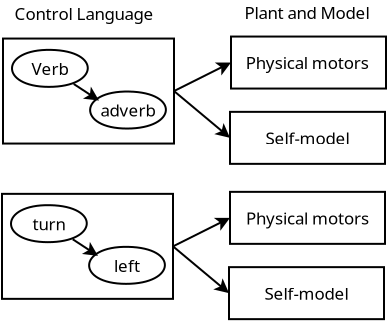 <?xml version="1.0" encoding="UTF-8"?>
<dia:diagram xmlns:dia="http://www.lysator.liu.se/~alla/dia/">
  <dia:layer name="Background" visible="true" active="true">
    <dia:group>
      <dia:group>
        <dia:object type="Standard - Box" version="0" id="O0">
          <dia:attribute name="obj_pos">
            <dia:point val="13.15,2.2"/>
          </dia:attribute>
          <dia:attribute name="obj_bb">
            <dia:rectangle val="13.1,2.15;20.95,4.85"/>
          </dia:attribute>
          <dia:attribute name="elem_corner">
            <dia:point val="13.15,2.2"/>
          </dia:attribute>
          <dia:attribute name="elem_width">
            <dia:real val="7.75"/>
          </dia:attribute>
          <dia:attribute name="elem_height">
            <dia:real val="2.6"/>
          </dia:attribute>
          <dia:attribute name="show_background">
            <dia:boolean val="true"/>
          </dia:attribute>
        </dia:object>
        <dia:object type="Standard - Text" version="1" id="O1">
          <dia:attribute name="obj_pos">
            <dia:point val="17.025,3.5"/>
          </dia:attribute>
          <dia:attribute name="obj_bb">
            <dia:rectangle val="13.679,3.006;20.371,3.994"/>
          </dia:attribute>
          <dia:attribute name="text">
            <dia:composite type="text">
              <dia:attribute name="string">
                <dia:string>#Physical motors#</dia:string>
              </dia:attribute>
              <dia:attribute name="font">
                <dia:font family="sans" style="0" name="Helvetica"/>
              </dia:attribute>
              <dia:attribute name="height">
                <dia:real val="1.058"/>
              </dia:attribute>
              <dia:attribute name="pos">
                <dia:point val="17.025,3.794"/>
              </dia:attribute>
              <dia:attribute name="color">
                <dia:color val="#000000"/>
              </dia:attribute>
              <dia:attribute name="alignment">
                <dia:enum val="1"/>
              </dia:attribute>
            </dia:composite>
          </dia:attribute>
          <dia:attribute name="valign">
            <dia:enum val="2"/>
          </dia:attribute>
          <dia:connections>
            <dia:connection handle="0" to="O0" connection="8"/>
          </dia:connections>
        </dia:object>
      </dia:group>
      <dia:group>
        <dia:object type="Standard - Box" version="0" id="O2">
          <dia:attribute name="obj_pos">
            <dia:point val="13.1,5.965"/>
          </dia:attribute>
          <dia:attribute name="obj_bb">
            <dia:rectangle val="13.05,5.915;20.9,8.615"/>
          </dia:attribute>
          <dia:attribute name="elem_corner">
            <dia:point val="13.1,5.965"/>
          </dia:attribute>
          <dia:attribute name="elem_width">
            <dia:real val="7.75"/>
          </dia:attribute>
          <dia:attribute name="elem_height">
            <dia:real val="2.6"/>
          </dia:attribute>
          <dia:attribute name="show_background">
            <dia:boolean val="true"/>
          </dia:attribute>
        </dia:object>
        <dia:object type="Standard - Text" version="1" id="O3">
          <dia:attribute name="obj_pos">
            <dia:point val="16.975,7.265"/>
          </dia:attribute>
          <dia:attribute name="obj_bb">
            <dia:rectangle val="14.734,6.771;19.216,7.759"/>
          </dia:attribute>
          <dia:attribute name="text">
            <dia:composite type="text">
              <dia:attribute name="string">
                <dia:string>#Self-model#</dia:string>
              </dia:attribute>
              <dia:attribute name="font">
                <dia:font family="sans" style="0" name="Helvetica"/>
              </dia:attribute>
              <dia:attribute name="height">
                <dia:real val="1.058"/>
              </dia:attribute>
              <dia:attribute name="pos">
                <dia:point val="16.975,7.559"/>
              </dia:attribute>
              <dia:attribute name="color">
                <dia:color val="#000000"/>
              </dia:attribute>
              <dia:attribute name="alignment">
                <dia:enum val="1"/>
              </dia:attribute>
            </dia:composite>
          </dia:attribute>
          <dia:attribute name="valign">
            <dia:enum val="2"/>
          </dia:attribute>
          <dia:connections>
            <dia:connection handle="0" to="O2" connection="8"/>
          </dia:connections>
        </dia:object>
      </dia:group>
      <dia:object type="Standard - Line" version="0" id="O4">
        <dia:attribute name="obj_pos">
          <dia:point val="10.3,4.925"/>
        </dia:attribute>
        <dia:attribute name="obj_bb">
          <dia:rectangle val="10.233,3.43;13.25,4.992"/>
        </dia:attribute>
        <dia:attribute name="conn_endpoints">
          <dia:point val="10.3,4.925"/>
          <dia:point val="13.15,3.5"/>
        </dia:attribute>
        <dia:attribute name="numcp">
          <dia:int val="1"/>
        </dia:attribute>
        <dia:attribute name="end_arrow">
          <dia:enum val="22"/>
        </dia:attribute>
        <dia:attribute name="end_arrow_length">
          <dia:real val="0.5"/>
        </dia:attribute>
        <dia:attribute name="end_arrow_width">
          <dia:real val="0.5"/>
        </dia:attribute>
      </dia:object>
      <dia:object type="Standard - Line" version="0" id="O5">
        <dia:attribute name="obj_pos">
          <dia:point val="10.3,4.925"/>
        </dia:attribute>
        <dia:attribute name="obj_bb">
          <dia:rectangle val="10.23,4.855;13.186,7.337"/>
        </dia:attribute>
        <dia:attribute name="conn_endpoints">
          <dia:point val="10.3,4.925"/>
          <dia:point val="13.1,7.265"/>
        </dia:attribute>
        <dia:attribute name="numcp">
          <dia:int val="1"/>
        </dia:attribute>
        <dia:attribute name="end_arrow">
          <dia:enum val="22"/>
        </dia:attribute>
        <dia:attribute name="end_arrow_length">
          <dia:real val="0.5"/>
        </dia:attribute>
        <dia:attribute name="end_arrow_width">
          <dia:real val="0.5"/>
        </dia:attribute>
      </dia:object>
      <dia:group>
        <dia:object type="Standard - Box" version="0" id="O6">
          <dia:attribute name="obj_pos">
            <dia:point val="1.75,2.3"/>
          </dia:attribute>
          <dia:attribute name="obj_bb">
            <dia:rectangle val="1.7,2.25;10.35,7.6"/>
          </dia:attribute>
          <dia:attribute name="elem_corner">
            <dia:point val="1.75,2.3"/>
          </dia:attribute>
          <dia:attribute name="elem_width">
            <dia:real val="8.55"/>
          </dia:attribute>
          <dia:attribute name="elem_height">
            <dia:real val="5.25"/>
          </dia:attribute>
          <dia:attribute name="show_background">
            <dia:boolean val="true"/>
          </dia:attribute>
        </dia:object>
        <dia:object type="Standard - Beziergon" version="0" id="O7">
          <dia:attribute name="obj_pos">
            <dia:point val="8.05,4.95"/>
          </dia:attribute>
          <dia:attribute name="obj_bb">
            <dia:rectangle val="6.056,4.899;9.945,6.85"/>
          </dia:attribute>
          <dia:attribute name="bez_points">
            <dia:point val="8.05,4.95"/>
            <dia:point val="10.6,5"/>
            <dia:point val="10.45,6.8"/>
            <dia:point val="7.95,6.8"/>
            <dia:point val="5.45,6.8"/>
            <dia:point val="5.5,4.9"/>
          </dia:attribute>
          <dia:attribute name="corner_types">
            <dia:enum val="22103952"/>
            <dia:enum val="0"/>
            <dia:enum val="0"/>
          </dia:attribute>
          <dia:attribute name="show_background">
            <dia:boolean val="true"/>
          </dia:attribute>
        </dia:object>
        <dia:object type="Standard - Text" version="1" id="O8">
          <dia:attribute name="obj_pos">
            <dia:point val="8,5.875"/>
          </dia:attribute>
          <dia:attribute name="obj_bb">
            <dia:rectangle val="6.519,5.381;9.481,6.369"/>
          </dia:attribute>
          <dia:attribute name="text">
            <dia:composite type="text">
              <dia:attribute name="string">
                <dia:string>#adverb#</dia:string>
              </dia:attribute>
              <dia:attribute name="font">
                <dia:font family="sans" style="0" name="Helvetica"/>
              </dia:attribute>
              <dia:attribute name="height">
                <dia:real val="1.058"/>
              </dia:attribute>
              <dia:attribute name="pos">
                <dia:point val="8,6.169"/>
              </dia:attribute>
              <dia:attribute name="color">
                <dia:color val="#000000"/>
              </dia:attribute>
              <dia:attribute name="alignment">
                <dia:enum val="1"/>
              </dia:attribute>
            </dia:composite>
          </dia:attribute>
          <dia:attribute name="valign">
            <dia:enum val="2"/>
          </dia:attribute>
          <dia:connections>
            <dia:connection handle="0" to="O7" connection="4"/>
          </dia:connections>
        </dia:object>
        <dia:group>
          <dia:object type="Standard - Beziergon" version="0" id="O9">
            <dia:attribute name="obj_pos">
              <dia:point val="4.144,2.866"/>
            </dia:attribute>
            <dia:attribute name="obj_bb">
              <dia:rectangle val="2.15,2.815;6.039,4.766"/>
            </dia:attribute>
            <dia:attribute name="bez_points">
              <dia:point val="4.144,2.866"/>
              <dia:point val="6.694,2.916"/>
              <dia:point val="6.544,4.716"/>
              <dia:point val="4.044,4.716"/>
              <dia:point val="1.544,4.716"/>
              <dia:point val="1.594,2.816"/>
            </dia:attribute>
            <dia:attribute name="corner_types">
              <dia:enum val="22103952"/>
              <dia:enum val="0"/>
              <dia:enum val="0"/>
            </dia:attribute>
            <dia:attribute name="show_background">
              <dia:boolean val="true"/>
            </dia:attribute>
          </dia:object>
          <dia:object type="Standard - Text" version="1" id="O10">
            <dia:attribute name="obj_pos">
              <dia:point val="4.094,3.791"/>
            </dia:attribute>
            <dia:attribute name="obj_bb">
              <dia:rectangle val="3.134,3.297;5.054,4.285"/>
            </dia:attribute>
            <dia:attribute name="text">
              <dia:composite type="text">
                <dia:attribute name="string">
                  <dia:string>#Verb#</dia:string>
                </dia:attribute>
                <dia:attribute name="font">
                  <dia:font family="sans" style="0" name="Helvetica"/>
                </dia:attribute>
                <dia:attribute name="height">
                  <dia:real val="1.058"/>
                </dia:attribute>
                <dia:attribute name="pos">
                  <dia:point val="4.094,4.085"/>
                </dia:attribute>
                <dia:attribute name="color">
                  <dia:color val="#000000"/>
                </dia:attribute>
                <dia:attribute name="alignment">
                  <dia:enum val="1"/>
                </dia:attribute>
              </dia:composite>
            </dia:attribute>
            <dia:attribute name="valign">
              <dia:enum val="2"/>
            </dia:attribute>
            <dia:connections>
              <dia:connection handle="0" to="O9" connection="4"/>
            </dia:connections>
          </dia:object>
        </dia:group>
        <dia:object type="Standard - Line" version="0" id="O11">
          <dia:attribute name="obj_pos">
            <dia:point val="5.285,4.571"/>
          </dia:attribute>
          <dia:attribute name="obj_bb">
            <dia:rectangle val="5.216,4.502;6.644,5.469"/>
          </dia:attribute>
          <dia:attribute name="conn_endpoints">
            <dia:point val="5.285,4.571"/>
            <dia:point val="6.55,5.4"/>
          </dia:attribute>
          <dia:attribute name="numcp">
            <dia:int val="1"/>
          </dia:attribute>
          <dia:attribute name="end_arrow">
            <dia:enum val="22"/>
          </dia:attribute>
          <dia:attribute name="end_arrow_length">
            <dia:real val="0.5"/>
          </dia:attribute>
          <dia:attribute name="end_arrow_width">
            <dia:real val="0.5"/>
          </dia:attribute>
        </dia:object>
      </dia:group>
    </dia:group>
    <dia:group>
      <dia:group>
        <dia:object type="Standard - Box" version="0" id="O12">
          <dia:attribute name="obj_pos">
            <dia:point val="13.1,9.965"/>
          </dia:attribute>
          <dia:attribute name="obj_bb">
            <dia:rectangle val="13.05,9.915;20.9,12.615"/>
          </dia:attribute>
          <dia:attribute name="elem_corner">
            <dia:point val="13.1,9.965"/>
          </dia:attribute>
          <dia:attribute name="elem_width">
            <dia:real val="7.75"/>
          </dia:attribute>
          <dia:attribute name="elem_height">
            <dia:real val="2.6"/>
          </dia:attribute>
          <dia:attribute name="show_background">
            <dia:boolean val="true"/>
          </dia:attribute>
        </dia:object>
        <dia:object type="Standard - Text" version="1" id="O13">
          <dia:attribute name="obj_pos">
            <dia:point val="16.975,11.265"/>
          </dia:attribute>
          <dia:attribute name="obj_bb">
            <dia:rectangle val="13.629,10.771;20.321,11.759"/>
          </dia:attribute>
          <dia:attribute name="text">
            <dia:composite type="text">
              <dia:attribute name="string">
                <dia:string>#Physical motors#</dia:string>
              </dia:attribute>
              <dia:attribute name="font">
                <dia:font family="sans" style="0" name="Helvetica"/>
              </dia:attribute>
              <dia:attribute name="height">
                <dia:real val="1.058"/>
              </dia:attribute>
              <dia:attribute name="pos">
                <dia:point val="16.975,11.559"/>
              </dia:attribute>
              <dia:attribute name="color">
                <dia:color val="#000000"/>
              </dia:attribute>
              <dia:attribute name="alignment">
                <dia:enum val="1"/>
              </dia:attribute>
            </dia:composite>
          </dia:attribute>
          <dia:attribute name="valign">
            <dia:enum val="2"/>
          </dia:attribute>
          <dia:connections>
            <dia:connection handle="0" to="O12" connection="8"/>
          </dia:connections>
        </dia:object>
      </dia:group>
      <dia:group>
        <dia:object type="Standard - Box" version="0" id="O14">
          <dia:attribute name="obj_pos">
            <dia:point val="13.05,13.73"/>
          </dia:attribute>
          <dia:attribute name="obj_bb">
            <dia:rectangle val="13,13.68;20.85,16.38"/>
          </dia:attribute>
          <dia:attribute name="elem_corner">
            <dia:point val="13.05,13.73"/>
          </dia:attribute>
          <dia:attribute name="elem_width">
            <dia:real val="7.75"/>
          </dia:attribute>
          <dia:attribute name="elem_height">
            <dia:real val="2.6"/>
          </dia:attribute>
          <dia:attribute name="show_background">
            <dia:boolean val="true"/>
          </dia:attribute>
        </dia:object>
        <dia:object type="Standard - Text" version="1" id="O15">
          <dia:attribute name="obj_pos">
            <dia:point val="16.925,15.03"/>
          </dia:attribute>
          <dia:attribute name="obj_bb">
            <dia:rectangle val="14.684,14.536;19.166,15.524"/>
          </dia:attribute>
          <dia:attribute name="text">
            <dia:composite type="text">
              <dia:attribute name="string">
                <dia:string>#Self-model#</dia:string>
              </dia:attribute>
              <dia:attribute name="font">
                <dia:font family="sans" style="0" name="Helvetica"/>
              </dia:attribute>
              <dia:attribute name="height">
                <dia:real val="1.058"/>
              </dia:attribute>
              <dia:attribute name="pos">
                <dia:point val="16.925,15.324"/>
              </dia:attribute>
              <dia:attribute name="color">
                <dia:color val="#000000"/>
              </dia:attribute>
              <dia:attribute name="alignment">
                <dia:enum val="1"/>
              </dia:attribute>
            </dia:composite>
          </dia:attribute>
          <dia:attribute name="valign">
            <dia:enum val="2"/>
          </dia:attribute>
          <dia:connections>
            <dia:connection handle="0" to="O14" connection="8"/>
          </dia:connections>
        </dia:object>
      </dia:group>
      <dia:object type="Standard - Line" version="0" id="O16">
        <dia:attribute name="obj_pos">
          <dia:point val="10.25,12.69"/>
        </dia:attribute>
        <dia:attribute name="obj_bb">
          <dia:rectangle val="10.183,11.195;13.2,12.757"/>
        </dia:attribute>
        <dia:attribute name="conn_endpoints">
          <dia:point val="10.25,12.69"/>
          <dia:point val="13.1,11.265"/>
        </dia:attribute>
        <dia:attribute name="numcp">
          <dia:int val="1"/>
        </dia:attribute>
        <dia:attribute name="end_arrow">
          <dia:enum val="22"/>
        </dia:attribute>
        <dia:attribute name="end_arrow_length">
          <dia:real val="0.5"/>
        </dia:attribute>
        <dia:attribute name="end_arrow_width">
          <dia:real val="0.5"/>
        </dia:attribute>
      </dia:object>
      <dia:object type="Standard - Line" version="0" id="O17">
        <dia:attribute name="obj_pos">
          <dia:point val="10.25,12.69"/>
        </dia:attribute>
        <dia:attribute name="obj_bb">
          <dia:rectangle val="10.18,12.62;13.136,15.102"/>
        </dia:attribute>
        <dia:attribute name="conn_endpoints">
          <dia:point val="10.25,12.69"/>
          <dia:point val="13.05,15.03"/>
        </dia:attribute>
        <dia:attribute name="numcp">
          <dia:int val="1"/>
        </dia:attribute>
        <dia:attribute name="end_arrow">
          <dia:enum val="22"/>
        </dia:attribute>
        <dia:attribute name="end_arrow_length">
          <dia:real val="0.5"/>
        </dia:attribute>
        <dia:attribute name="end_arrow_width">
          <dia:real val="0.5"/>
        </dia:attribute>
      </dia:object>
      <dia:group>
        <dia:object type="Standard - Box" version="0" id="O18">
          <dia:attribute name="obj_pos">
            <dia:point val="1.7,10.065"/>
          </dia:attribute>
          <dia:attribute name="obj_bb">
            <dia:rectangle val="1.65,10.015;10.3,15.365"/>
          </dia:attribute>
          <dia:attribute name="elem_corner">
            <dia:point val="1.7,10.065"/>
          </dia:attribute>
          <dia:attribute name="elem_width">
            <dia:real val="8.55"/>
          </dia:attribute>
          <dia:attribute name="elem_height">
            <dia:real val="5.25"/>
          </dia:attribute>
          <dia:attribute name="show_background">
            <dia:boolean val="true"/>
          </dia:attribute>
        </dia:object>
        <dia:object type="Standard - Beziergon" version="0" id="O19">
          <dia:attribute name="obj_pos">
            <dia:point val="8,12.715"/>
          </dia:attribute>
          <dia:attribute name="obj_bb">
            <dia:rectangle val="6.006,12.664;9.895,14.615"/>
          </dia:attribute>
          <dia:attribute name="bez_points">
            <dia:point val="8,12.715"/>
            <dia:point val="10.55,12.765"/>
            <dia:point val="10.4,14.565"/>
            <dia:point val="7.9,14.565"/>
            <dia:point val="5.4,14.565"/>
            <dia:point val="5.45,12.665"/>
          </dia:attribute>
          <dia:attribute name="corner_types">
            <dia:enum val="22103952"/>
            <dia:enum val="0"/>
            <dia:enum val="0"/>
          </dia:attribute>
          <dia:attribute name="show_background">
            <dia:boolean val="true"/>
          </dia:attribute>
        </dia:object>
        <dia:object type="Standard - Text" version="1" id="O20">
          <dia:attribute name="obj_pos">
            <dia:point val="7.95,13.64"/>
          </dia:attribute>
          <dia:attribute name="obj_bb">
            <dia:rectangle val="7.265,13.146;8.635,14.134"/>
          </dia:attribute>
          <dia:attribute name="text">
            <dia:composite type="text">
              <dia:attribute name="string">
                <dia:string>#left#</dia:string>
              </dia:attribute>
              <dia:attribute name="font">
                <dia:font family="sans" style="0" name="Helvetica"/>
              </dia:attribute>
              <dia:attribute name="height">
                <dia:real val="1.058"/>
              </dia:attribute>
              <dia:attribute name="pos">
                <dia:point val="7.95,13.934"/>
              </dia:attribute>
              <dia:attribute name="color">
                <dia:color val="#000000"/>
              </dia:attribute>
              <dia:attribute name="alignment">
                <dia:enum val="1"/>
              </dia:attribute>
            </dia:composite>
          </dia:attribute>
          <dia:attribute name="valign">
            <dia:enum val="2"/>
          </dia:attribute>
          <dia:connections>
            <dia:connection handle="0" to="O19" connection="4"/>
          </dia:connections>
        </dia:object>
        <dia:object type="Standard - Beziergon" version="0" id="O21">
          <dia:attribute name="obj_pos">
            <dia:point val="4.094,10.631"/>
          </dia:attribute>
          <dia:attribute name="obj_bb">
            <dia:rectangle val="2.1,10.58;5.989,12.531"/>
          </dia:attribute>
          <dia:attribute name="bez_points">
            <dia:point val="4.094,10.631"/>
            <dia:point val="6.644,10.681"/>
            <dia:point val="6.494,12.481"/>
            <dia:point val="3.994,12.481"/>
            <dia:point val="1.494,12.481"/>
            <dia:point val="1.544,10.581"/>
          </dia:attribute>
          <dia:attribute name="corner_types">
            <dia:enum val="22103952"/>
            <dia:enum val="0"/>
            <dia:enum val="0"/>
          </dia:attribute>
          <dia:attribute name="show_background">
            <dia:boolean val="true"/>
          </dia:attribute>
        </dia:object>
        <dia:object type="Standard - Text" version="1" id="O22">
          <dia:attribute name="obj_pos">
            <dia:point val="4.044,11.556"/>
          </dia:attribute>
          <dia:attribute name="obj_bb">
            <dia:rectangle val="3.174,11.062;4.914,12.05"/>
          </dia:attribute>
          <dia:attribute name="text">
            <dia:composite type="text">
              <dia:attribute name="string">
                <dia:string>#turn#</dia:string>
              </dia:attribute>
              <dia:attribute name="font">
                <dia:font family="sans" style="0" name="Helvetica"/>
              </dia:attribute>
              <dia:attribute name="height">
                <dia:real val="1.058"/>
              </dia:attribute>
              <dia:attribute name="pos">
                <dia:point val="4.044,11.85"/>
              </dia:attribute>
              <dia:attribute name="color">
                <dia:color val="#000000"/>
              </dia:attribute>
              <dia:attribute name="alignment">
                <dia:enum val="1"/>
              </dia:attribute>
            </dia:composite>
          </dia:attribute>
          <dia:attribute name="valign">
            <dia:enum val="2"/>
          </dia:attribute>
          <dia:connections>
            <dia:connection handle="0" to="O21" connection="4"/>
          </dia:connections>
        </dia:object>
        <dia:object type="Standard - Line" version="0" id="O23">
          <dia:attribute name="obj_pos">
            <dia:point val="5.235,12.336"/>
          </dia:attribute>
          <dia:attribute name="obj_bb">
            <dia:rectangle val="5.166,12.267;6.594,13.234"/>
          </dia:attribute>
          <dia:attribute name="conn_endpoints">
            <dia:point val="5.235,12.336"/>
            <dia:point val="6.5,13.165"/>
          </dia:attribute>
          <dia:attribute name="numcp">
            <dia:int val="1"/>
          </dia:attribute>
          <dia:attribute name="end_arrow">
            <dia:enum val="22"/>
          </dia:attribute>
          <dia:attribute name="end_arrow_length">
            <dia:real val="0.5"/>
          </dia:attribute>
          <dia:attribute name="end_arrow_width">
            <dia:real val="0.5"/>
          </dia:attribute>
        </dia:object>
      </dia:group>
    </dia:group>
    <dia:object type="Standard - Text" version="1" id="O24">
      <dia:attribute name="obj_pos">
        <dia:point val="5.8,1.05"/>
      </dia:attribute>
      <dia:attribute name="obj_bb">
        <dia:rectangle val="2.044,0.556;9.556,1.544"/>
      </dia:attribute>
      <dia:attribute name="text">
        <dia:composite type="text">
          <dia:attribute name="string">
            <dia:string>#Control Language#</dia:string>
          </dia:attribute>
          <dia:attribute name="font">
            <dia:font family="sans" style="0" name="Helvetica"/>
          </dia:attribute>
          <dia:attribute name="height">
            <dia:real val="1.058"/>
          </dia:attribute>
          <dia:attribute name="pos">
            <dia:point val="5.8,1.344"/>
          </dia:attribute>
          <dia:attribute name="color">
            <dia:color val="#000000"/>
          </dia:attribute>
          <dia:attribute name="alignment">
            <dia:enum val="1"/>
          </dia:attribute>
        </dia:composite>
      </dia:attribute>
      <dia:attribute name="valign">
        <dia:enum val="2"/>
      </dia:attribute>
    </dia:object>
    <dia:object type="Standard - Text" version="1" id="O25">
      <dia:attribute name="obj_pos">
        <dia:point val="16.95,1"/>
      </dia:attribute>
      <dia:attribute name="obj_bb">
        <dia:rectangle val="13.545,0.506;20.355,1.494"/>
      </dia:attribute>
      <dia:attribute name="text">
        <dia:composite type="text">
          <dia:attribute name="string">
            <dia:string>#Plant and Model#</dia:string>
          </dia:attribute>
          <dia:attribute name="font">
            <dia:font family="sans" style="0" name="Helvetica"/>
          </dia:attribute>
          <dia:attribute name="height">
            <dia:real val="1.058"/>
          </dia:attribute>
          <dia:attribute name="pos">
            <dia:point val="16.95,1.294"/>
          </dia:attribute>
          <dia:attribute name="color">
            <dia:color val="#000000"/>
          </dia:attribute>
          <dia:attribute name="alignment">
            <dia:enum val="1"/>
          </dia:attribute>
        </dia:composite>
      </dia:attribute>
      <dia:attribute name="valign">
        <dia:enum val="2"/>
      </dia:attribute>
    </dia:object>
  </dia:layer>
</dia:diagram>
